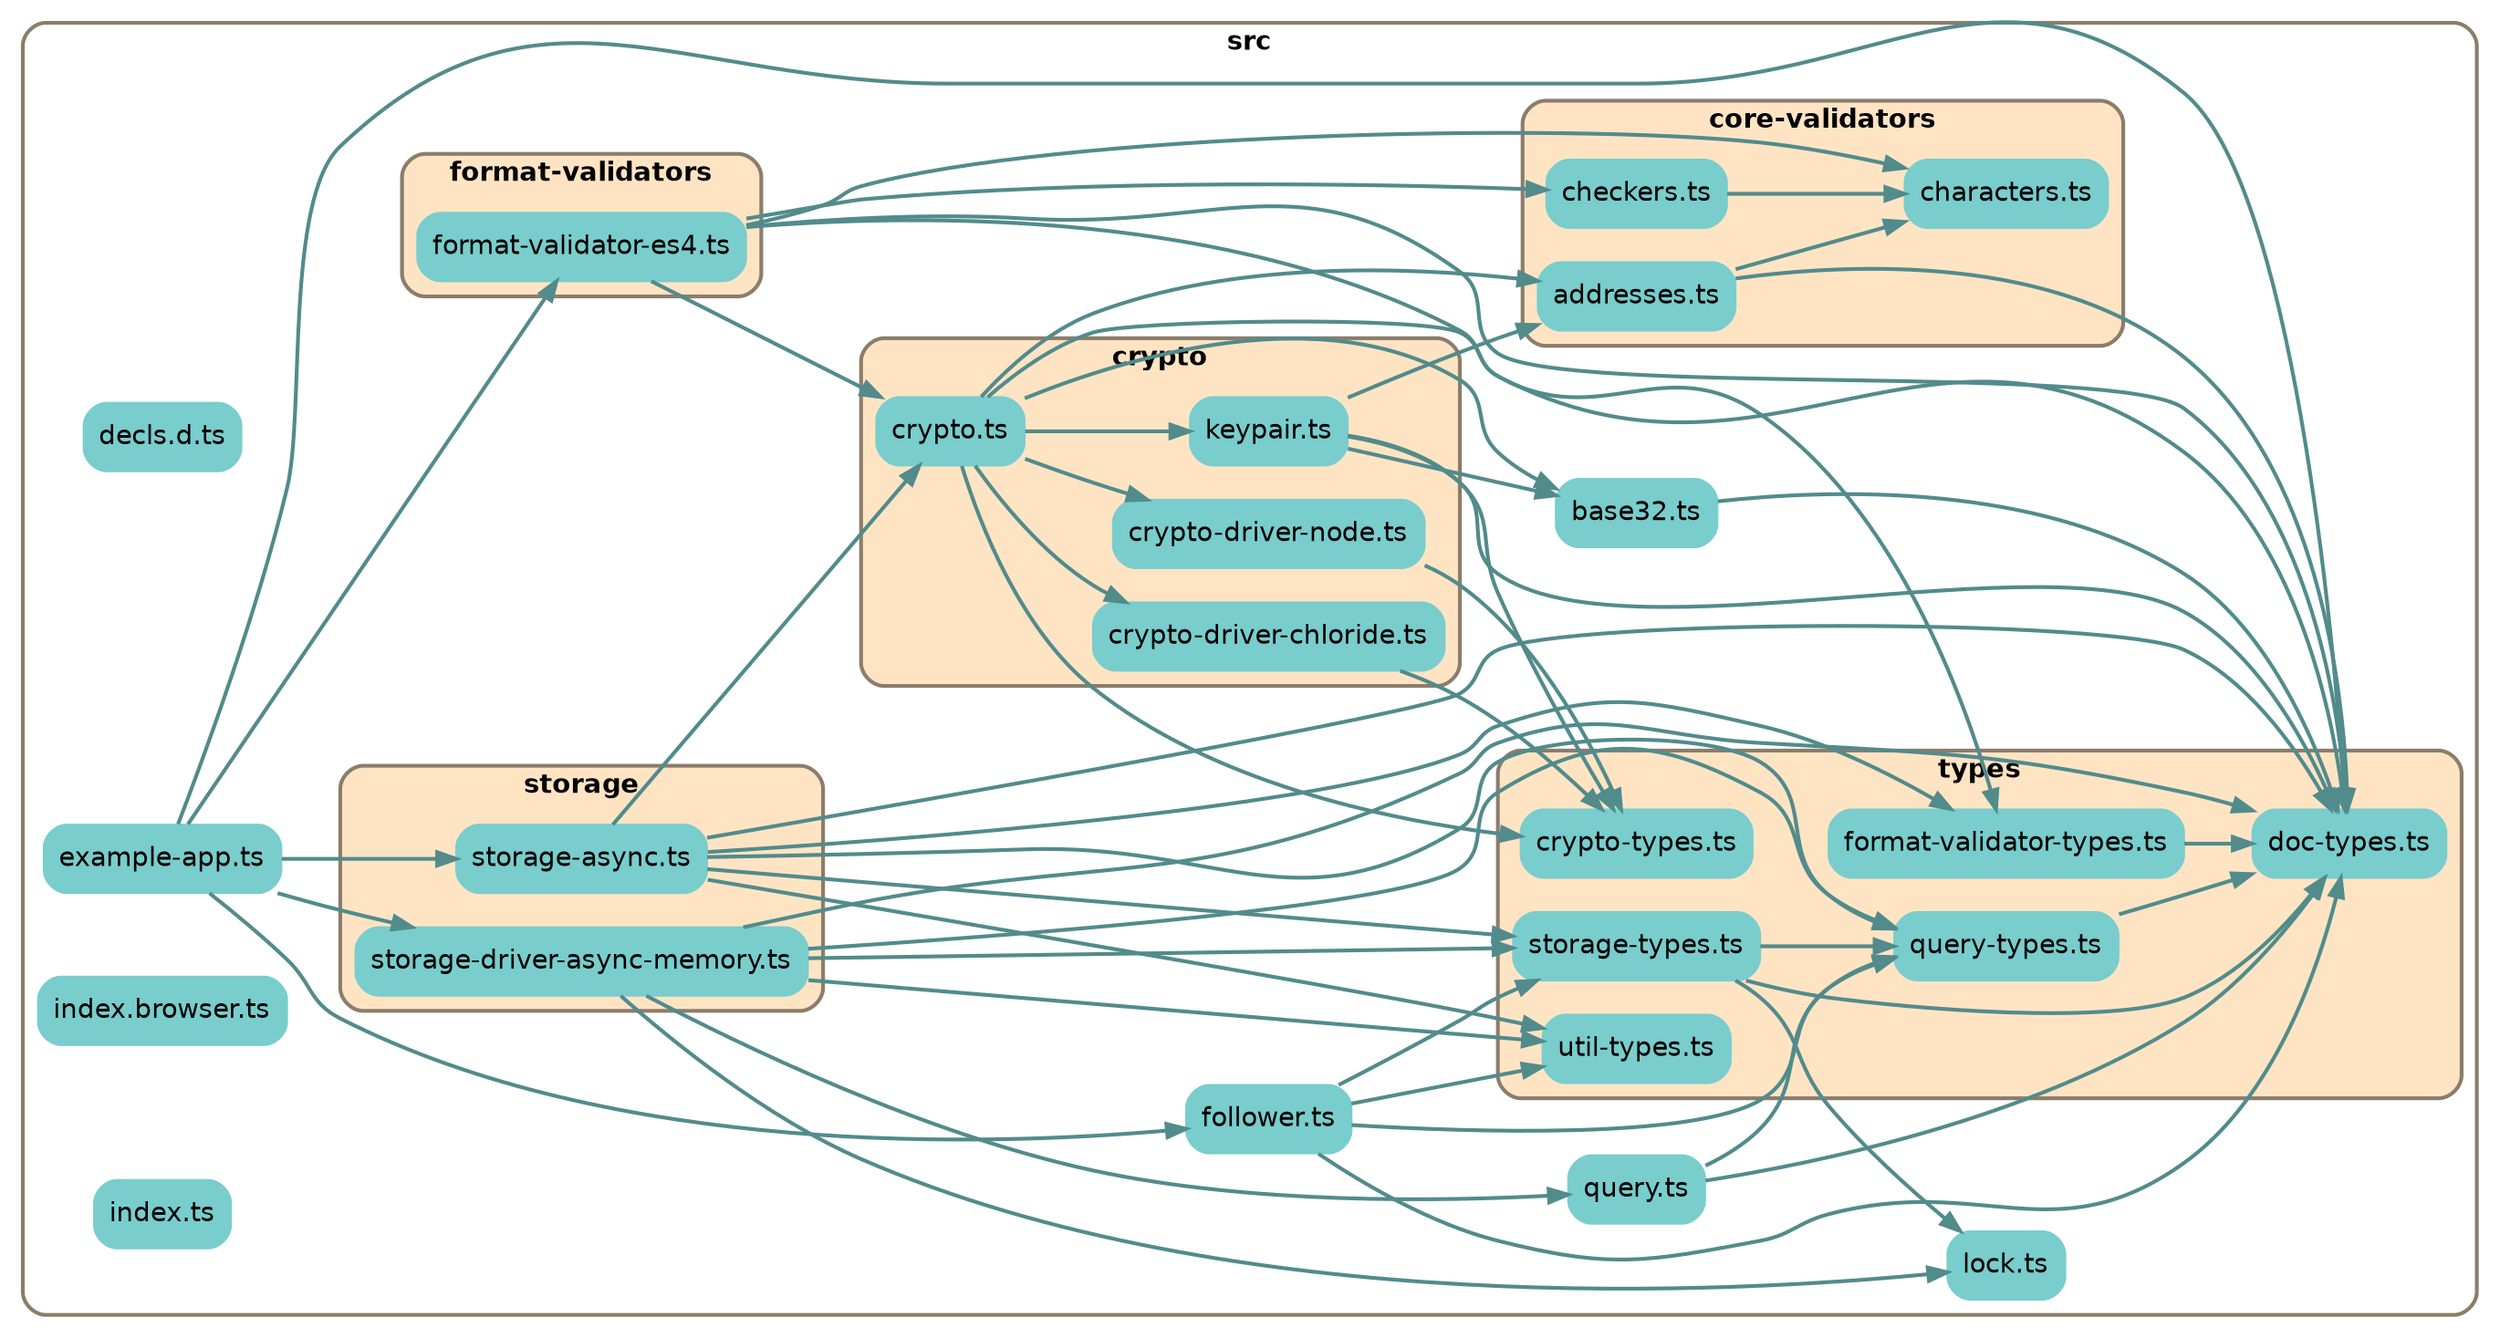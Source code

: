 
digraph G {
    //splines=line;
    //splines=polyline;
    splines=true;
    rankdir=LR;
    //newrank=true;
    compound=true;
    graph [fontname = "helvetica"];  // dpi=72
    node [fontname = "helvetica"];
    edge [fontname = "helvetica"];
    
    // files in their folder clusters

    subgraph cluster193399878 {
        label=<<b>src</b>>;
        style="rounded";
        color=bisque4;
        penwidth=2;
                    
        "src/base32.ts" [label="base32.ts", shape=rectangle; style="rounded,filled"; color=darkslategray3];
        "src/decls.d.ts" [label="decls.d.ts", shape=rectangle; style="rounded,filled"; color=darkslategray3];
        "src/example-app.ts" [label="example-app.ts", shape=rectangle; style="rounded,filled"; color=darkslategray3];
        "src/follower.ts" [label="follower.ts", shape=rectangle; style="rounded,filled"; color=darkslategray3];
        "src/index.browser.ts" [label="index.browser.ts", shape=rectangle; style="rounded,filled"; color=darkslategray3];
        "src/index.ts" [label="index.ts", shape=rectangle; style="rounded,filled"; color=darkslategray3];
        "src/lock.ts" [label="lock.ts", shape=rectangle; style="rounded,filled"; color=darkslategray3];
        "src/query.ts" [label="query.ts", shape=rectangle; style="rounded,filled"; color=darkslategray3];

        subgraph cluster178651764 {
            label=<<b>core-validators</b>>;
            style="rounded,filled";
            fillcolor=bisque;
            color=bisque4;
            penwidth=2;
                    
            "src/core-validators/addresses.ts" [label="addresses.ts", shape=rectangle; style="rounded,filled"; color=darkslategray3];
            "src/core-validators/characters.ts" [label="characters.ts", shape=rectangle; style="rounded,filled"; color=darkslategray3];
            "src/core-validators/checkers.ts" [label="checkers.ts", shape=rectangle; style="rounded,filled"; color=darkslategray3];
        }

        subgraph cluster1094172132 {
            label=<<b>crypto</b>>;
            style="rounded,filled";
            fillcolor=bisque;
            color=bisque4;
            penwidth=2;
                    
            "src/crypto/crypto-driver-chloride.ts" [label="crypto-driver-chloride.ts", shape=rectangle; style="rounded,filled"; color=darkslategray3];
            "src/crypto/crypto-driver-node.ts" [label="crypto-driver-node.ts", shape=rectangle; style="rounded,filled"; color=darkslategray3];
            "src/crypto/crypto.ts" [label="crypto.ts", shape=rectangle; style="rounded,filled"; color=darkslategray3];
            "src/crypto/keypair.ts" [label="keypair.ts", shape=rectangle; style="rounded,filled"; color=darkslategray3];
        }

        subgraph cluster8636579240 {
            label=<<b>format-validators</b>>;
            style="rounded,filled";
            fillcolor=bisque;
            color=bisque4;
            penwidth=2;
                    
            "src/format-validators/format-validator-es4.ts" [label="format-validator-es4.ts", shape=rectangle; style="rounded,filled"; color=darkslategray3];
        }

        subgraph cluster9008069221 {
            label=<<b>storage</b>>;
            style="rounded,filled";
            fillcolor=bisque;
            color=bisque4;
            penwidth=2;
                    
            "src/storage/storage-async.ts" [label="storage-async.ts", shape=rectangle; style="rounded,filled"; color=darkslategray3];
            "src/storage/storage-driver-async-memory.ts" [label="storage-driver-async-memory.ts", shape=rectangle; style="rounded,filled"; color=darkslategray3];
        }

        subgraph cluster5125460292 {
            label=<<b>types</b>>;
            style="rounded,filled";
            fillcolor=bisque;
            color=bisque4;
            penwidth=2;
                    
            "src/types/crypto-types.ts" [label="crypto-types.ts", shape=rectangle; style="rounded,filled"; color=darkslategray3];
            "src/types/doc-types.ts" [label="doc-types.ts", shape=rectangle; style="rounded,filled"; color=darkslategray3];
            "src/types/format-validator-types.ts" [label="format-validator-types.ts", shape=rectangle; style="rounded,filled"; color=darkslategray3];
            "src/types/query-types.ts" [label="query-types.ts", shape=rectangle; style="rounded,filled"; color=darkslategray3];
            "src/types/storage-types.ts" [label="storage-types.ts", shape=rectangle; style="rounded,filled"; color=darkslategray3];
            "src/types/util-types.ts" [label="util-types.ts", shape=rectangle; style="rounded,filled"; color=darkslategray3];
        }
    }

    // edges between files
    "src/base32.ts" -> "src/types/doc-types.ts" [penwidth=2; color=darkslategray4];
    "src/core-validators/addresses.ts" -> "src/types/doc-types.ts" [penwidth=2; color=darkslategray4];
    "src/core-validators/addresses.ts" -> "src/core-validators/characters.ts" [penwidth=2; color=darkslategray4];
    "src/core-validators/checkers.ts" -> "src/core-validators/characters.ts" [penwidth=2; color=darkslategray4];
    "src/crypto/crypto-driver-chloride.ts" -> "src/types/crypto-types.ts" [penwidth=2; color=darkslategray4];
    "src/crypto/crypto-driver-node.ts" -> "src/types/crypto-types.ts" [penwidth=2; color=darkslategray4];
    "src/crypto/crypto.ts" -> "src/crypto/crypto-driver-chloride.ts" [penwidth=2; color=darkslategray4];
    "src/crypto/crypto.ts" -> "src/crypto/crypto-driver-node.ts" [penwidth=2; color=darkslategray4];
    "src/crypto/crypto.ts" -> "src/types/doc-types.ts" [penwidth=2; color=darkslategray4];
    "src/crypto/crypto.ts" -> "src/types/crypto-types.ts" [penwidth=2; color=darkslategray4];
    "src/crypto/crypto.ts" -> "src/base32.ts" [penwidth=2; color=darkslategray4];
    "src/crypto/crypto.ts" -> "src/crypto/keypair.ts" [penwidth=2; color=darkslategray4];
    "src/crypto/crypto.ts" -> "src/core-validators/addresses.ts" [penwidth=2; color=darkslategray4];
    "src/crypto/keypair.ts" -> "src/types/doc-types.ts" [penwidth=2; color=darkslategray4];
    "src/crypto/keypair.ts" -> "src/base32.ts" [penwidth=2; color=darkslategray4];
    "src/crypto/keypair.ts" -> "src/types/crypto-types.ts" [penwidth=2; color=darkslategray4];
    "src/crypto/keypair.ts" -> "src/core-validators/addresses.ts" [penwidth=2; color=darkslategray4];
    "src/example-app.ts" -> "src/types/doc-types.ts" [penwidth=2; color=darkslategray4];
    "src/example-app.ts" -> "src/format-validators/format-validator-es4.ts" [penwidth=2; color=darkslategray4];
    "src/example-app.ts" -> "src/storage/storage-driver-async-memory.ts" [penwidth=2; color=darkslategray4];
    "src/example-app.ts" -> "src/storage/storage-async.ts" [penwidth=2; color=darkslategray4];
    "src/example-app.ts" -> "src/follower.ts" [penwidth=2; color=darkslategray4];
    "src/follower.ts" -> "src/types/util-types.ts" [penwidth=2; color=darkslategray4];
    "src/follower.ts" -> "src/types/doc-types.ts" [penwidth=2; color=darkslategray4];
    "src/follower.ts" -> "src/types/query-types.ts" [penwidth=2; color=darkslategray4];
    "src/follower.ts" -> "src/types/storage-types.ts" [penwidth=2; color=darkslategray4];
    "src/format-validators/format-validator-es4.ts" -> "src/types/doc-types.ts" [penwidth=2; color=darkslategray4];
    "src/format-validators/format-validator-es4.ts" -> "src/types/format-validator-types.ts" [penwidth=2; color=darkslategray4];
    "src/format-validators/format-validator-es4.ts" -> "src/core-validators/characters.ts" [penwidth=2; color=darkslategray4];
    "src/format-validators/format-validator-es4.ts" -> "src/core-validators/checkers.ts" [penwidth=2; color=darkslategray4];
    "src/format-validators/format-validator-es4.ts" -> "src/crypto/crypto.ts" [penwidth=2; color=darkslategray4];
    "src/query.ts" -> "src/types/doc-types.ts" [penwidth=2; color=darkslategray4];
    "src/query.ts" -> "src/types/query-types.ts" [penwidth=2; color=darkslategray4];
    "src/storage/storage-async.ts" -> "src/types/util-types.ts" [penwidth=2; color=darkslategray4];
    "src/storage/storage-async.ts" -> "src/types/doc-types.ts" [penwidth=2; color=darkslategray4];
    "src/storage/storage-async.ts" -> "src/types/query-types.ts" [penwidth=2; color=darkslategray4];
    "src/storage/storage-async.ts" -> "src/types/storage-types.ts" [penwidth=2; color=darkslategray4];
    "src/storage/storage-async.ts" -> "src/types/format-validator-types.ts" [penwidth=2; color=darkslategray4];
    "src/storage/storage-async.ts" -> "src/crypto/crypto.ts" [penwidth=2; color=darkslategray4];
    "src/storage/storage-driver-async-memory.ts" -> "src/types/util-types.ts" [penwidth=2; color=darkslategray4];
    "src/storage/storage-driver-async-memory.ts" -> "src/types/doc-types.ts" [penwidth=2; color=darkslategray4];
    "src/storage/storage-driver-async-memory.ts" -> "src/types/query-types.ts" [penwidth=2; color=darkslategray4];
    "src/storage/storage-driver-async-memory.ts" -> "src/types/storage-types.ts" [penwidth=2; color=darkslategray4];
    "src/storage/storage-driver-async-memory.ts" -> "src/query.ts" [penwidth=2; color=darkslategray4];
    "src/storage/storage-driver-async-memory.ts" -> "src/lock.ts" [penwidth=2; color=darkslategray4];
    "src/types/format-validator-types.ts" -> "src/types/doc-types.ts" [penwidth=2; color=darkslategray4];
    "src/types/query-types.ts" -> "src/types/doc-types.ts" [penwidth=2; color=darkslategray4];
    "src/types/storage-types.ts" -> "src/types/doc-types.ts" [penwidth=2; color=darkslategray4];
    "src/types/storage-types.ts" -> "src/types/query-types.ts" [penwidth=2; color=darkslategray4];
    "src/types/storage-types.ts" -> "src/lock.ts" [penwidth=2; color=darkslategray4];

}
